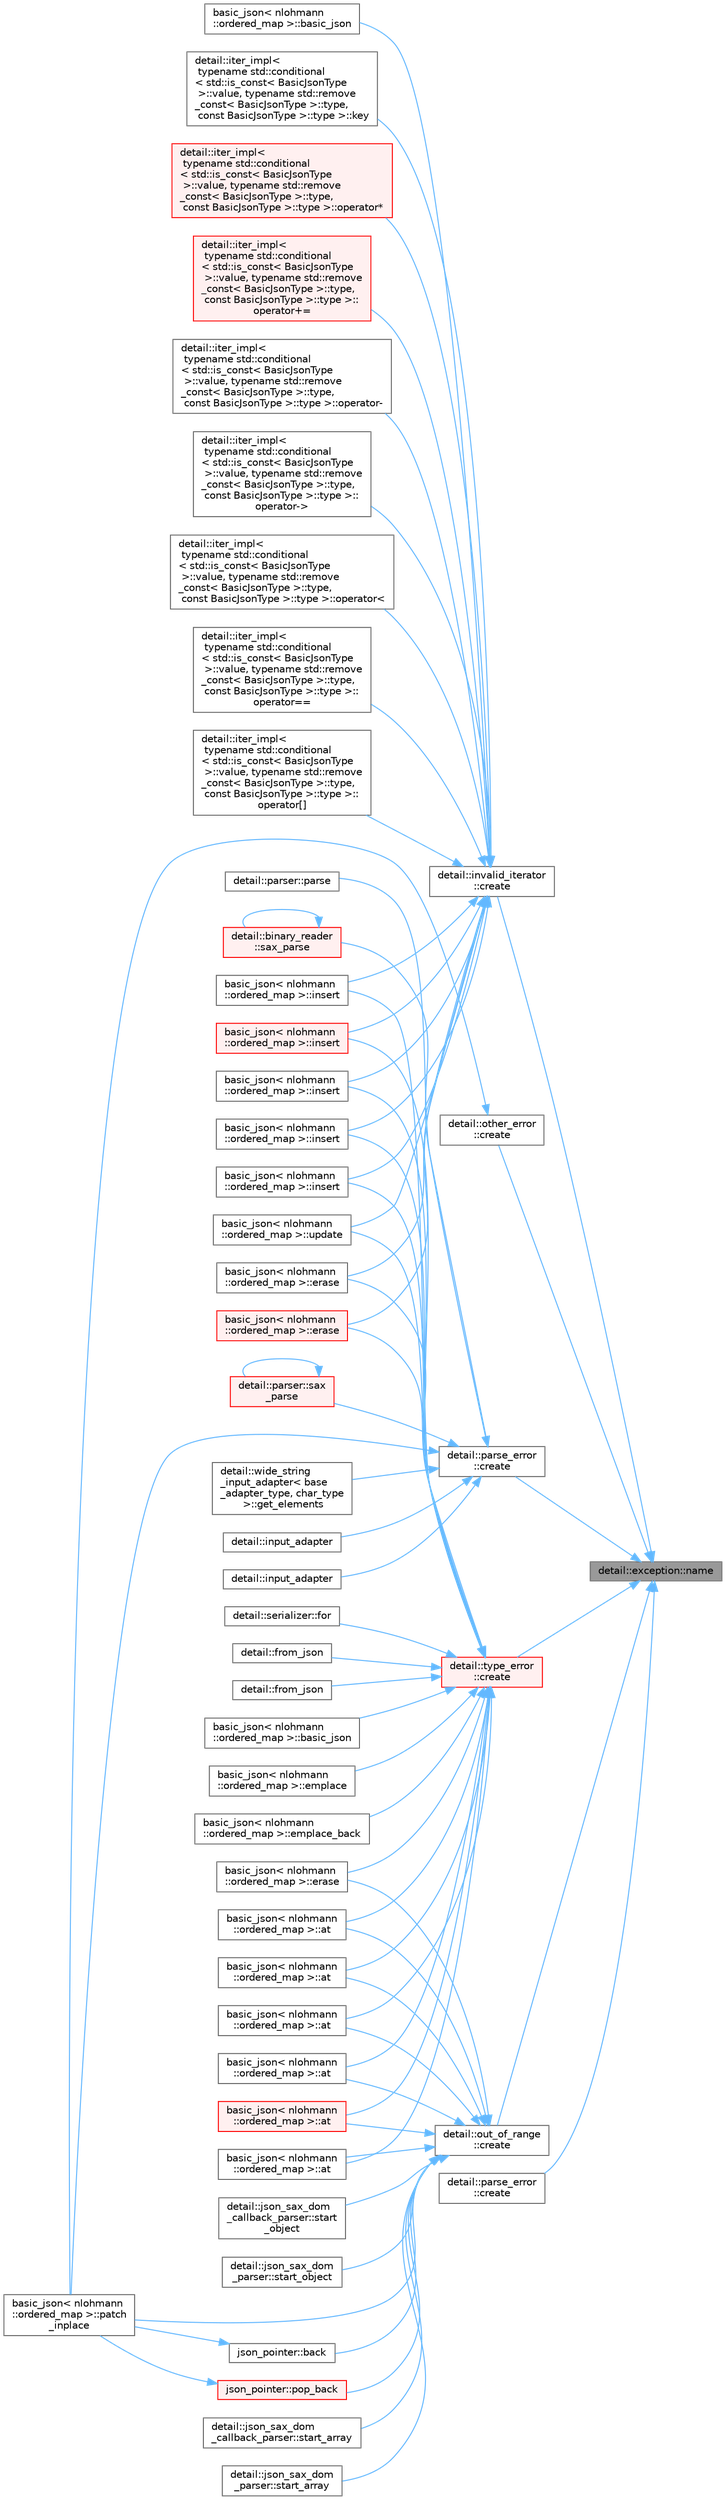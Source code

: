 digraph "detail::exception::name"
{
 // INTERACTIVE_SVG=YES
 // LATEX_PDF_SIZE
  bgcolor="transparent";
  edge [fontname=Helvetica,fontsize=10,labelfontname=Helvetica,labelfontsize=10];
  node [fontname=Helvetica,fontsize=10,shape=box,height=0.2,width=0.4];
  rankdir="RL";
  Node1 [id="Node000001",label="detail::exception::name",height=0.2,width=0.4,color="gray40", fillcolor="grey60", style="filled", fontcolor="black",tooltip=" "];
  Node1 -> Node2 [id="edge1_Node000001_Node000002",dir="back",color="steelblue1",style="solid",tooltip=" "];
  Node2 [id="Node000002",label="detail::invalid_iterator\l::create",height=0.2,width=0.4,color="grey40", fillcolor="white", style="filled",URL="$classdetail_1_1invalid__iterator.html#a35d0b713b151188622791891314949f9",tooltip=" "];
  Node2 -> Node3 [id="edge2_Node000002_Node000003",dir="back",color="steelblue1",style="solid",tooltip=" "];
  Node3 [id="Node000003",label="basic_json\< nlohmann\l::ordered_map \>::basic_json",height=0.2,width=0.4,color="grey40", fillcolor="white", style="filled",URL="$classbasic__json.html#af97b4fcd01509076c8a7b32ec1a10aec",tooltip=" "];
  Node2 -> Node4 [id="edge3_Node000002_Node000004",dir="back",color="steelblue1",style="solid",tooltip=" "];
  Node4 [id="Node000004",label="basic_json\< nlohmann\l::ordered_map \>::erase",height=0.2,width=0.4,color="grey40", fillcolor="white", style="filled",URL="$classbasic__json.html#a437b81c6e968a4192a22bc0de6c4df80",tooltip=" "];
  Node2 -> Node5 [id="edge4_Node000002_Node000005",dir="back",color="steelblue1",style="solid",tooltip=" "];
  Node5 [id="Node000005",label="basic_json\< nlohmann\l::ordered_map \>::erase",height=0.2,width=0.4,color="red", fillcolor="#FFF0F0", style="filled",URL="$classbasic__json.html#a7d0fef086b1b72372113db6ce7446189",tooltip=" "];
  Node2 -> Node7 [id="edge5_Node000002_Node000007",dir="back",color="steelblue1",style="solid",tooltip=" "];
  Node7 [id="Node000007",label="basic_json\< nlohmann\l::ordered_map \>::insert",height=0.2,width=0.4,color="grey40", fillcolor="white", style="filled",URL="$classbasic__json.html#aaf55c485c75ddd7bd5f9791e59d3aec7",tooltip=" "];
  Node2 -> Node8 [id="edge6_Node000002_Node000008",dir="back",color="steelblue1",style="solid",tooltip=" "];
  Node8 [id="Node000008",label="basic_json\< nlohmann\l::ordered_map \>::insert",height=0.2,width=0.4,color="red", fillcolor="#FFF0F0", style="filled",URL="$classbasic__json.html#a7f3817060c2bec896a99cb2c236b9c27",tooltip=" "];
  Node2 -> Node10 [id="edge7_Node000002_Node000010",dir="back",color="steelblue1",style="solid",tooltip=" "];
  Node10 [id="Node000010",label="basic_json\< nlohmann\l::ordered_map \>::insert",height=0.2,width=0.4,color="grey40", fillcolor="white", style="filled",URL="$classbasic__json.html#a68e1707248a00a2608a304da5ae5c911",tooltip=" "];
  Node2 -> Node11 [id="edge8_Node000002_Node000011",dir="back",color="steelblue1",style="solid",tooltip=" "];
  Node11 [id="Node000011",label="basic_json\< nlohmann\l::ordered_map \>::insert",height=0.2,width=0.4,color="grey40", fillcolor="white", style="filled",URL="$classbasic__json.html#abdfee6a3db80431a24c68bfaf038c47d",tooltip=" "];
  Node2 -> Node12 [id="edge9_Node000002_Node000012",dir="back",color="steelblue1",style="solid",tooltip=" "];
  Node12 [id="Node000012",label="basic_json\< nlohmann\l::ordered_map \>::insert",height=0.2,width=0.4,color="grey40", fillcolor="white", style="filled",URL="$classbasic__json.html#a47b623200562da188886a385c716d101",tooltip=" "];
  Node2 -> Node13 [id="edge10_Node000002_Node000013",dir="back",color="steelblue1",style="solid",tooltip=" "];
  Node13 [id="Node000013",label="detail::iter_impl\<\l typename std::conditional\l\< std::is_const\< BasicJsonType\l \>::value, typename std::remove\l_const\< BasicJsonType \>::type,\l const BasicJsonType \>::type \>::key",height=0.2,width=0.4,color="grey40", fillcolor="white", style="filled",URL="$classdetail_1_1iter__impl.html#a4064b295014b32f3cabd86f94264fc74",tooltip=" "];
  Node2 -> Node14 [id="edge11_Node000002_Node000014",dir="back",color="steelblue1",style="solid",tooltip=" "];
  Node14 [id="Node000014",label="detail::iter_impl\<\l typename std::conditional\l\< std::is_const\< BasicJsonType\l \>::value, typename std::remove\l_const\< BasicJsonType \>::type,\l const BasicJsonType \>::type \>::operator*",height=0.2,width=0.4,color="red", fillcolor="#FFF0F0", style="filled",URL="$classdetail_1_1iter__impl.html#abbef7d5bdb2c45980a34e907610c32b2",tooltip=" "];
  Node2 -> Node16 [id="edge12_Node000002_Node000016",dir="back",color="steelblue1",style="solid",tooltip=" "];
  Node16 [id="Node000016",label="detail::iter_impl\<\l typename std::conditional\l\< std::is_const\< BasicJsonType\l \>::value, typename std::remove\l_const\< BasicJsonType \>::type,\l const BasicJsonType \>::type \>::\loperator+=",height=0.2,width=0.4,color="red", fillcolor="#FFF0F0", style="filled",URL="$classdetail_1_1iter__impl.html#a5e2dd333526ae85044fe78f65aac9b52",tooltip=" "];
  Node2 -> Node18 [id="edge13_Node000002_Node000018",dir="back",color="steelblue1",style="solid",tooltip=" "];
  Node18 [id="Node000018",label="detail::iter_impl\<\l typename std::conditional\l\< std::is_const\< BasicJsonType\l \>::value, typename std::remove\l_const\< BasicJsonType \>::type,\l const BasicJsonType \>::type \>::operator-",height=0.2,width=0.4,color="grey40", fillcolor="white", style="filled",URL="$classdetail_1_1iter__impl.html#a848837b8db99998c90d7bd71492d0dee",tooltip=" "];
  Node2 -> Node19 [id="edge14_Node000002_Node000019",dir="back",color="steelblue1",style="solid",tooltip=" "];
  Node19 [id="Node000019",label="detail::iter_impl\<\l typename std::conditional\l\< std::is_const\< BasicJsonType\l \>::value, typename std::remove\l_const\< BasicJsonType \>::type,\l const BasicJsonType \>::type \>::\loperator-\>",height=0.2,width=0.4,color="grey40", fillcolor="white", style="filled",URL="$classdetail_1_1iter__impl.html#a72314a87e67ba523f1be2f014f4eab56",tooltip=" "];
  Node2 -> Node20 [id="edge15_Node000002_Node000020",dir="back",color="steelblue1",style="solid",tooltip=" "];
  Node20 [id="Node000020",label="detail::iter_impl\<\l typename std::conditional\l\< std::is_const\< BasicJsonType\l \>::value, typename std::remove\l_const\< BasicJsonType \>::type,\l const BasicJsonType \>::type \>::operator\<",height=0.2,width=0.4,color="grey40", fillcolor="white", style="filled",URL="$classdetail_1_1iter__impl.html#a339df296df7f5d014d5c7cedf40497da",tooltip=" "];
  Node2 -> Node21 [id="edge16_Node000002_Node000021",dir="back",color="steelblue1",style="solid",tooltip=" "];
  Node21 [id="Node000021",label="detail::iter_impl\<\l typename std::conditional\l\< std::is_const\< BasicJsonType\l \>::value, typename std::remove\l_const\< BasicJsonType \>::type,\l const BasicJsonType \>::type \>::\loperator==",height=0.2,width=0.4,color="grey40", fillcolor="white", style="filled",URL="$classdetail_1_1iter__impl.html#a57b4e1eee4a3cdb3c0683cf64979da8d",tooltip=" "];
  Node2 -> Node22 [id="edge17_Node000002_Node000022",dir="back",color="steelblue1",style="solid",tooltip=" "];
  Node22 [id="Node000022",label="detail::iter_impl\<\l typename std::conditional\l\< std::is_const\< BasicJsonType\l \>::value, typename std::remove\l_const\< BasicJsonType \>::type,\l const BasicJsonType \>::type \>::\loperator[]",height=0.2,width=0.4,color="grey40", fillcolor="white", style="filled",URL="$classdetail_1_1iter__impl.html#a5e557e30103e2af36cd8173c88eb586c",tooltip=" "];
  Node2 -> Node23 [id="edge18_Node000002_Node000023",dir="back",color="steelblue1",style="solid",tooltip=" "];
  Node23 [id="Node000023",label="basic_json\< nlohmann\l::ordered_map \>::update",height=0.2,width=0.4,color="grey40", fillcolor="white", style="filled",URL="$classbasic__json.html#a4ea2b8cef5e4aba5b92d14e6ebe25936",tooltip=" "];
  Node1 -> Node24 [id="edge19_Node000001_Node000024",dir="back",color="steelblue1",style="solid",tooltip=" "];
  Node24 [id="Node000024",label="detail::other_error\l::create",height=0.2,width=0.4,color="grey40", fillcolor="white", style="filled",URL="$classdetail_1_1other__error.html#a687565ec69bfdf7a15f9a672038b0f0f",tooltip=" "];
  Node24 -> Node25 [id="edge20_Node000024_Node000025",dir="back",color="steelblue1",style="solid",tooltip=" "];
  Node25 [id="Node000025",label="basic_json\< nlohmann\l::ordered_map \>::patch\l_inplace",height=0.2,width=0.4,color="grey40", fillcolor="white", style="filled",URL="$classbasic__json.html#a693812b31e106dec9166e93d8f6dd7d7",tooltip=" "];
  Node1 -> Node26 [id="edge21_Node000001_Node000026",dir="back",color="steelblue1",style="solid",tooltip=" "];
  Node26 [id="Node000026",label="detail::out_of_range\l::create",height=0.2,width=0.4,color="grey40", fillcolor="white", style="filled",URL="$classdetail_1_1out__of__range.html#a79ea0d3ec02a853629dc827e045ecff5",tooltip=" "];
  Node26 -> Node27 [id="edge22_Node000026_Node000027",dir="back",color="steelblue1",style="solid",tooltip=" "];
  Node27 [id="Node000027",label="basic_json\< nlohmann\l::ordered_map \>::at",height=0.2,width=0.4,color="grey40", fillcolor="white", style="filled",URL="$classbasic__json.html#accafaaf23f60bb245ddb1fa0972b33a3",tooltip=" "];
  Node26 -> Node28 [id="edge23_Node000026_Node000028",dir="back",color="steelblue1",style="solid",tooltip=" "];
  Node28 [id="Node000028",label="basic_json\< nlohmann\l::ordered_map \>::at",height=0.2,width=0.4,color="grey40", fillcolor="white", style="filled",URL="$classbasic__json.html#aba9a21714e81e98fc5786a2339ea1665",tooltip=" "];
  Node26 -> Node29 [id="edge24_Node000026_Node000029",dir="back",color="steelblue1",style="solid",tooltip=" "];
  Node29 [id="Node000029",label="basic_json\< nlohmann\l::ordered_map \>::at",height=0.2,width=0.4,color="grey40", fillcolor="white", style="filled",URL="$classbasic__json.html#a4cd9ba2f2164d9cee83b07f76d40843f",tooltip=" "];
  Node26 -> Node30 [id="edge25_Node000026_Node000030",dir="back",color="steelblue1",style="solid",tooltip=" "];
  Node30 [id="Node000030",label="basic_json\< nlohmann\l::ordered_map \>::at",height=0.2,width=0.4,color="grey40", fillcolor="white", style="filled",URL="$classbasic__json.html#a7ae6267ca4bd85e25f61dc5ba30204da",tooltip=" "];
  Node26 -> Node31 [id="edge26_Node000026_Node000031",dir="back",color="steelblue1",style="solid",tooltip=" "];
  Node31 [id="Node000031",label="basic_json\< nlohmann\l::ordered_map \>::at",height=0.2,width=0.4,color="red", fillcolor="#FFF0F0", style="filled",URL="$classbasic__json.html#a899e4623fe377af5c9ad14c40c64280c",tooltip=" "];
  Node26 -> Node34 [id="edge27_Node000026_Node000034",dir="back",color="steelblue1",style="solid",tooltip=" "];
  Node34 [id="Node000034",label="basic_json\< nlohmann\l::ordered_map \>::at",height=0.2,width=0.4,color="grey40", fillcolor="white", style="filled",URL="$classbasic__json.html#af076d8a80f4263cf821da2033d5773b6",tooltip=" "];
  Node26 -> Node35 [id="edge28_Node000026_Node000035",dir="back",color="steelblue1",style="solid",tooltip=" "];
  Node35 [id="Node000035",label="json_pointer::back",height=0.2,width=0.4,color="grey40", fillcolor="white", style="filled",URL="$classjson__pointer.html#aba71e63e4032cfc46dd90aeb09e5cb0f",tooltip="return last reference token"];
  Node35 -> Node25 [id="edge29_Node000035_Node000025",dir="back",color="steelblue1",style="solid",tooltip=" "];
  Node26 -> Node36 [id="edge30_Node000026_Node000036",dir="back",color="steelblue1",style="solid",tooltip=" "];
  Node36 [id="Node000036",label="basic_json\< nlohmann\l::ordered_map \>::erase",height=0.2,width=0.4,color="grey40", fillcolor="white", style="filled",URL="$classbasic__json.html#ac2c58b5f34c2ff56e27630214f5a9df4",tooltip=" "];
  Node26 -> Node25 [id="edge31_Node000026_Node000025",dir="back",color="steelblue1",style="solid",tooltip=" "];
  Node26 -> Node37 [id="edge32_Node000026_Node000037",dir="back",color="steelblue1",style="solid",tooltip=" "];
  Node37 [id="Node000037",label="json_pointer::pop_back",height=0.2,width=0.4,color="red", fillcolor="#FFF0F0", style="filled",URL="$classjson__pointer.html#a662118b470c87a1b564946c2602c49ce",tooltip="remove last reference token"];
  Node37 -> Node25 [id="edge33_Node000037_Node000025",dir="back",color="steelblue1",style="solid",tooltip=" "];
  Node26 -> Node39 [id="edge34_Node000026_Node000039",dir="back",color="steelblue1",style="solid",tooltip=" "];
  Node39 [id="Node000039",label="detail::json_sax_dom\l_callback_parser::start_array",height=0.2,width=0.4,color="grey40", fillcolor="white", style="filled",URL="$classdetail_1_1json__sax__dom__callback__parser.html#a003acf2b06ffaf639bb6d34f5eb1695a",tooltip=" "];
  Node26 -> Node40 [id="edge35_Node000026_Node000040",dir="back",color="steelblue1",style="solid",tooltip=" "];
  Node40 [id="Node000040",label="detail::json_sax_dom\l_parser::start_array",height=0.2,width=0.4,color="grey40", fillcolor="white", style="filled",URL="$classdetail_1_1json__sax__dom__parser.html#ab47560ea9aebc6a25c0e2939bc8c95d0",tooltip=" "];
  Node26 -> Node41 [id="edge36_Node000026_Node000041",dir="back",color="steelblue1",style="solid",tooltip=" "];
  Node41 [id="Node000041",label="detail::json_sax_dom\l_callback_parser::start\l_object",height=0.2,width=0.4,color="grey40", fillcolor="white", style="filled",URL="$classdetail_1_1json__sax__dom__callback__parser.html#ae6016c3811e0c22532a589caf470a21e",tooltip=" "];
  Node26 -> Node42 [id="edge37_Node000026_Node000042",dir="back",color="steelblue1",style="solid",tooltip=" "];
  Node42 [id="Node000042",label="detail::json_sax_dom\l_parser::start_object",height=0.2,width=0.4,color="grey40", fillcolor="white", style="filled",URL="$classdetail_1_1json__sax__dom__parser.html#a65c9afecd60c3774278a37efe4f34518",tooltip=" "];
  Node1 -> Node43 [id="edge38_Node000001_Node000043",dir="back",color="steelblue1",style="solid",tooltip=" "];
  Node43 [id="Node000043",label="detail::parse_error\l::create",height=0.2,width=0.4,color="grey40", fillcolor="white", style="filled",URL="$classdetail_1_1parse__error.html#a07046ea9f33d28f120af188ed674d6df",tooltip="create a parse error exception"];
  Node43 -> Node44 [id="edge39_Node000043_Node000044",dir="back",color="steelblue1",style="solid",tooltip=" "];
  Node44 [id="Node000044",label="detail::wide_string\l_input_adapter\< base\l_adapter_type, char_type\l \>::get_elements",height=0.2,width=0.4,color="grey40", fillcolor="white", style="filled",URL="$classdetail_1_1wide__string__input__adapter.html#a12c464bdf348096f8ac250fb8f415a42",tooltip=" "];
  Node43 -> Node45 [id="edge40_Node000043_Node000045",dir="back",color="steelblue1",style="solid",tooltip=" "];
  Node45 [id="Node000045",label="detail::input_adapter",height=0.2,width=0.4,color="grey40", fillcolor="white", style="filled",URL="$namespacedetail.html#a53fa6fb154a643a2202e31cb18f47c97",tooltip=" "];
  Node43 -> Node46 [id="edge41_Node000043_Node000046",dir="back",color="steelblue1",style="solid",tooltip=" "];
  Node46 [id="Node000046",label="detail::input_adapter",height=0.2,width=0.4,color="grey40", fillcolor="white", style="filled",URL="$namespacedetail.html#aa7b34bd54868366a47c9adad778867bc",tooltip=" "];
  Node43 -> Node47 [id="edge42_Node000043_Node000047",dir="back",color="steelblue1",style="solid",tooltip=" "];
  Node47 [id="Node000047",label="detail::parser::parse",height=0.2,width=0.4,color="grey40", fillcolor="white", style="filled",URL="$classdetail_1_1parser.html#a59f4b745d4aa146bf7a60a30060f592f",tooltip="public parser interface"];
  Node43 -> Node25 [id="edge43_Node000043_Node000025",dir="back",color="steelblue1",style="solid",tooltip=" "];
  Node43 -> Node48 [id="edge44_Node000043_Node000048",dir="back",color="steelblue1",style="solid",tooltip=" "];
  Node48 [id="Node000048",label="detail::binary_reader\l::sax_parse",height=0.2,width=0.4,color="red", fillcolor="#FFF0F0", style="filled",URL="$classdetail_1_1binary__reader.html#a8e1b5452ae426e1d7b48761859e7f52d",tooltip=" "];
  Node48 -> Node48 [id="edge45_Node000048_Node000048",dir="back",color="steelblue1",style="solid",tooltip=" "];
  Node43 -> Node52 [id="edge46_Node000043_Node000052",dir="back",color="steelblue1",style="solid",tooltip=" "];
  Node52 [id="Node000052",label="detail::parser::sax\l_parse",height=0.2,width=0.4,color="red", fillcolor="#FFF0F0", style="filled",URL="$classdetail_1_1parser.html#ae9084759356689163fee9ae37e69b050",tooltip=" "];
  Node52 -> Node52 [id="edge47_Node000052_Node000052",dir="back",color="steelblue1",style="solid",tooltip=" "];
  Node1 -> Node54 [id="edge48_Node000001_Node000054",dir="back",color="steelblue1",style="solid",tooltip=" "];
  Node54 [id="Node000054",label="detail::parse_error\l::create",height=0.2,width=0.4,color="grey40", fillcolor="white", style="filled",URL="$classdetail_1_1parse__error.html#a55b7ac869c65efd530fbf3dee18c5e9c",tooltip=" "];
  Node1 -> Node55 [id="edge49_Node000001_Node000055",dir="back",color="steelblue1",style="solid",tooltip=" "];
  Node55 [id="Node000055",label="detail::type_error\l::create",height=0.2,width=0.4,color="red", fillcolor="#FFF0F0", style="filled",URL="$classdetail_1_1type__error.html#a2d25372628cf1e09ec67718f4bc42762",tooltip=" "];
  Node55 -> Node27 [id="edge50_Node000055_Node000027",dir="back",color="steelblue1",style="solid",tooltip=" "];
  Node55 -> Node28 [id="edge51_Node000055_Node000028",dir="back",color="steelblue1",style="solid",tooltip=" "];
  Node55 -> Node29 [id="edge52_Node000055_Node000029",dir="back",color="steelblue1",style="solid",tooltip=" "];
  Node55 -> Node30 [id="edge53_Node000055_Node000030",dir="back",color="steelblue1",style="solid",tooltip=" "];
  Node55 -> Node31 [id="edge54_Node000055_Node000031",dir="back",color="steelblue1",style="solid",tooltip=" "];
  Node55 -> Node34 [id="edge55_Node000055_Node000034",dir="back",color="steelblue1",style="solid",tooltip=" "];
  Node55 -> Node56 [id="edge56_Node000055_Node000056",dir="back",color="steelblue1",style="solid",tooltip=" "];
  Node56 [id="Node000056",label="basic_json\< nlohmann\l::ordered_map \>::basic_json",height=0.2,width=0.4,color="grey40", fillcolor="white", style="filled",URL="$classbasic__json.html#aa911d47d3c99184a301bf4fd304199b2",tooltip=" "];
  Node55 -> Node57 [id="edge57_Node000055_Node000057",dir="back",color="steelblue1",style="solid",tooltip=" "];
  Node57 [id="Node000057",label="basic_json\< nlohmann\l::ordered_map \>::emplace",height=0.2,width=0.4,color="grey40", fillcolor="white", style="filled",URL="$classbasic__json.html#af298488e59ff260d2ca950070cf19196",tooltip=" "];
  Node55 -> Node58 [id="edge58_Node000055_Node000058",dir="back",color="steelblue1",style="solid",tooltip=" "];
  Node58 [id="Node000058",label="basic_json\< nlohmann\l::ordered_map \>::emplace_back",height=0.2,width=0.4,color="grey40", fillcolor="white", style="filled",URL="$classbasic__json.html#ac5f0a15957842b188826aea98a9cfd3d",tooltip=" "];
  Node55 -> Node36 [id="edge59_Node000055_Node000036",dir="back",color="steelblue1",style="solid",tooltip=" "];
  Node55 -> Node4 [id="edge60_Node000055_Node000004",dir="back",color="steelblue1",style="solid",tooltip=" "];
  Node55 -> Node5 [id="edge61_Node000055_Node000005",dir="back",color="steelblue1",style="solid",tooltip=" "];
  Node55 -> Node59 [id="edge62_Node000055_Node000059",dir="back",color="steelblue1",style="solid",tooltip=" "];
  Node59 [id="Node000059",label="detail::serializer::for",height=0.2,width=0.4,color="grey40", fillcolor="white", style="filled",URL="$classdetail_1_1serializer.html#a491abc2de2affbc9c3490bde110b7f07",tooltip=" "];
  Node55 -> Node60 [id="edge63_Node000055_Node000060",dir="back",color="steelblue1",style="solid",tooltip=" "];
  Node60 [id="Node000060",label="detail::from_json",height=0.2,width=0.4,color="grey40", fillcolor="white", style="filled",URL="$namespacedetail.html#a5679c0faebc99f95ebfd2cb33406cdfc",tooltip=" "];
  Node55 -> Node61 [id="edge64_Node000055_Node000061",dir="back",color="steelblue1",style="solid",tooltip=" "];
  Node61 [id="Node000061",label="detail::from_json",height=0.2,width=0.4,color="grey40", fillcolor="white", style="filled",URL="$namespacedetail.html#a65752fffa784667e7b4ea8bdd0ec6669",tooltip=" "];
  Node55 -> Node7 [id="edge65_Node000055_Node000007",dir="back",color="steelblue1",style="solid",tooltip=" "];
  Node55 -> Node8 [id="edge66_Node000055_Node000008",dir="back",color="steelblue1",style="solid",tooltip=" "];
  Node55 -> Node10 [id="edge67_Node000055_Node000010",dir="back",color="steelblue1",style="solid",tooltip=" "];
  Node55 -> Node11 [id="edge68_Node000055_Node000011",dir="back",color="steelblue1",style="solid",tooltip=" "];
  Node55 -> Node12 [id="edge69_Node000055_Node000012",dir="back",color="steelblue1",style="solid",tooltip=" "];
  Node55 -> Node23 [id="edge70_Node000055_Node000023",dir="back",color="steelblue1",style="solid",tooltip=" "];
}
